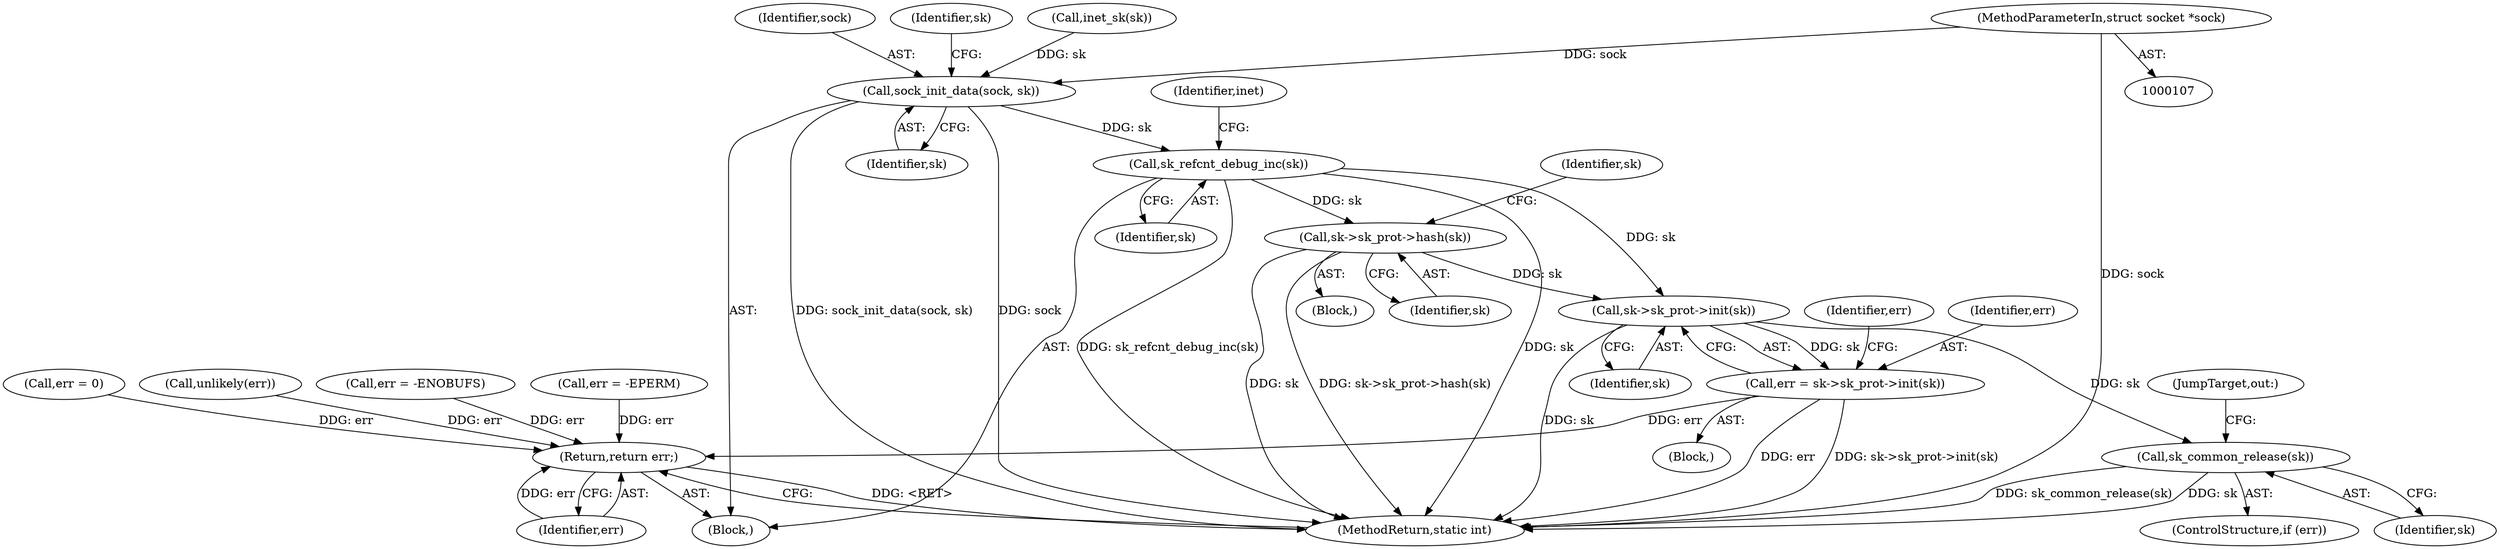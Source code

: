 digraph "0_linux_79462ad02e861803b3840cc782248c7359451cd9_1@pointer" {
"1000109" [label="(MethodParameterIn,struct socket *sock)"];
"1000348" [label="(Call,sock_init_data(sock, sk))"];
"1000406" [label="(Call,sk_refcnt_debug_inc(sk))"];
"1000421" [label="(Call,sk->sk_prot->hash(sk))"];
"1000432" [label="(Call,sk->sk_prot->init(sk))"];
"1000430" [label="(Call,err = sk->sk_prot->init(sk))"];
"1000439" [label="(Return,return err;)"];
"1000436" [label="(Call,sk_common_release(sk))"];
"1000433" [label="(Identifier,sk)"];
"1000109" [label="(MethodParameterIn,struct socket *sock)"];
"1000437" [label="(Identifier,sk)"];
"1000439" [label="(Return,return err;)"];
"1000410" [label="(Identifier,inet)"];
"1000421" [label="(Call,sk->sk_prot->hash(sk))"];
"1000435" [label="(Identifier,err)"];
"1000275" [label="(Call,err = 0)"];
"1000426" [label="(Identifier,sk)"];
"1000440" [label="(Identifier,err)"];
"1000422" [label="(Identifier,sk)"];
"1000431" [label="(Identifier,err)"];
"1000407" [label="(Identifier,sk)"];
"1000432" [label="(Call,sk->sk_prot->init(sk))"];
"1000186" [label="(Call,unlikely(err))"];
"1000434" [label="(ControlStructure,if (err))"];
"1000406" [label="(Call,sk_refcnt_debug_inc(sk))"];
"1000112" [label="(Block,)"];
"1000349" [label="(Identifier,sock)"];
"1000350" [label="(Identifier,sk)"];
"1000259" [label="(Call,err = -ENOBUFS)"];
"1000353" [label="(Identifier,sk)"];
"1000348" [label="(Call,sock_init_data(sock, sk))"];
"1000289" [label="(Call,inet_sk(sk))"];
"1000444" [label="(MethodReturn,static int)"];
"1000436" [label="(Call,sk_common_release(sk))"];
"1000429" [label="(Block,)"];
"1000412" [label="(Block,)"];
"1000430" [label="(Call,err = sk->sk_prot->init(sk))"];
"1000215" [label="(Call,err = -EPERM)"];
"1000438" [label="(JumpTarget,out:)"];
"1000109" -> "1000107"  [label="AST: "];
"1000109" -> "1000444"  [label="DDG: sock"];
"1000109" -> "1000348"  [label="DDG: sock"];
"1000348" -> "1000112"  [label="AST: "];
"1000348" -> "1000350"  [label="CFG: "];
"1000349" -> "1000348"  [label="AST: "];
"1000350" -> "1000348"  [label="AST: "];
"1000353" -> "1000348"  [label="CFG: "];
"1000348" -> "1000444"  [label="DDG: sock"];
"1000348" -> "1000444"  [label="DDG: sock_init_data(sock, sk)"];
"1000289" -> "1000348"  [label="DDG: sk"];
"1000348" -> "1000406"  [label="DDG: sk"];
"1000406" -> "1000112"  [label="AST: "];
"1000406" -> "1000407"  [label="CFG: "];
"1000407" -> "1000406"  [label="AST: "];
"1000410" -> "1000406"  [label="CFG: "];
"1000406" -> "1000444"  [label="DDG: sk"];
"1000406" -> "1000444"  [label="DDG: sk_refcnt_debug_inc(sk)"];
"1000406" -> "1000421"  [label="DDG: sk"];
"1000406" -> "1000432"  [label="DDG: sk"];
"1000421" -> "1000412"  [label="AST: "];
"1000421" -> "1000422"  [label="CFG: "];
"1000422" -> "1000421"  [label="AST: "];
"1000426" -> "1000421"  [label="CFG: "];
"1000421" -> "1000444"  [label="DDG: sk"];
"1000421" -> "1000444"  [label="DDG: sk->sk_prot->hash(sk)"];
"1000421" -> "1000432"  [label="DDG: sk"];
"1000432" -> "1000430"  [label="AST: "];
"1000432" -> "1000433"  [label="CFG: "];
"1000433" -> "1000432"  [label="AST: "];
"1000430" -> "1000432"  [label="CFG: "];
"1000432" -> "1000444"  [label="DDG: sk"];
"1000432" -> "1000430"  [label="DDG: sk"];
"1000432" -> "1000436"  [label="DDG: sk"];
"1000430" -> "1000429"  [label="AST: "];
"1000431" -> "1000430"  [label="AST: "];
"1000435" -> "1000430"  [label="CFG: "];
"1000430" -> "1000444"  [label="DDG: sk->sk_prot->init(sk)"];
"1000430" -> "1000444"  [label="DDG: err"];
"1000430" -> "1000439"  [label="DDG: err"];
"1000439" -> "1000112"  [label="AST: "];
"1000439" -> "1000440"  [label="CFG: "];
"1000440" -> "1000439"  [label="AST: "];
"1000444" -> "1000439"  [label="CFG: "];
"1000439" -> "1000444"  [label="DDG: <RET>"];
"1000440" -> "1000439"  [label="DDG: err"];
"1000259" -> "1000439"  [label="DDG: err"];
"1000186" -> "1000439"  [label="DDG: err"];
"1000215" -> "1000439"  [label="DDG: err"];
"1000275" -> "1000439"  [label="DDG: err"];
"1000436" -> "1000434"  [label="AST: "];
"1000436" -> "1000437"  [label="CFG: "];
"1000437" -> "1000436"  [label="AST: "];
"1000438" -> "1000436"  [label="CFG: "];
"1000436" -> "1000444"  [label="DDG: sk_common_release(sk)"];
"1000436" -> "1000444"  [label="DDG: sk"];
}
